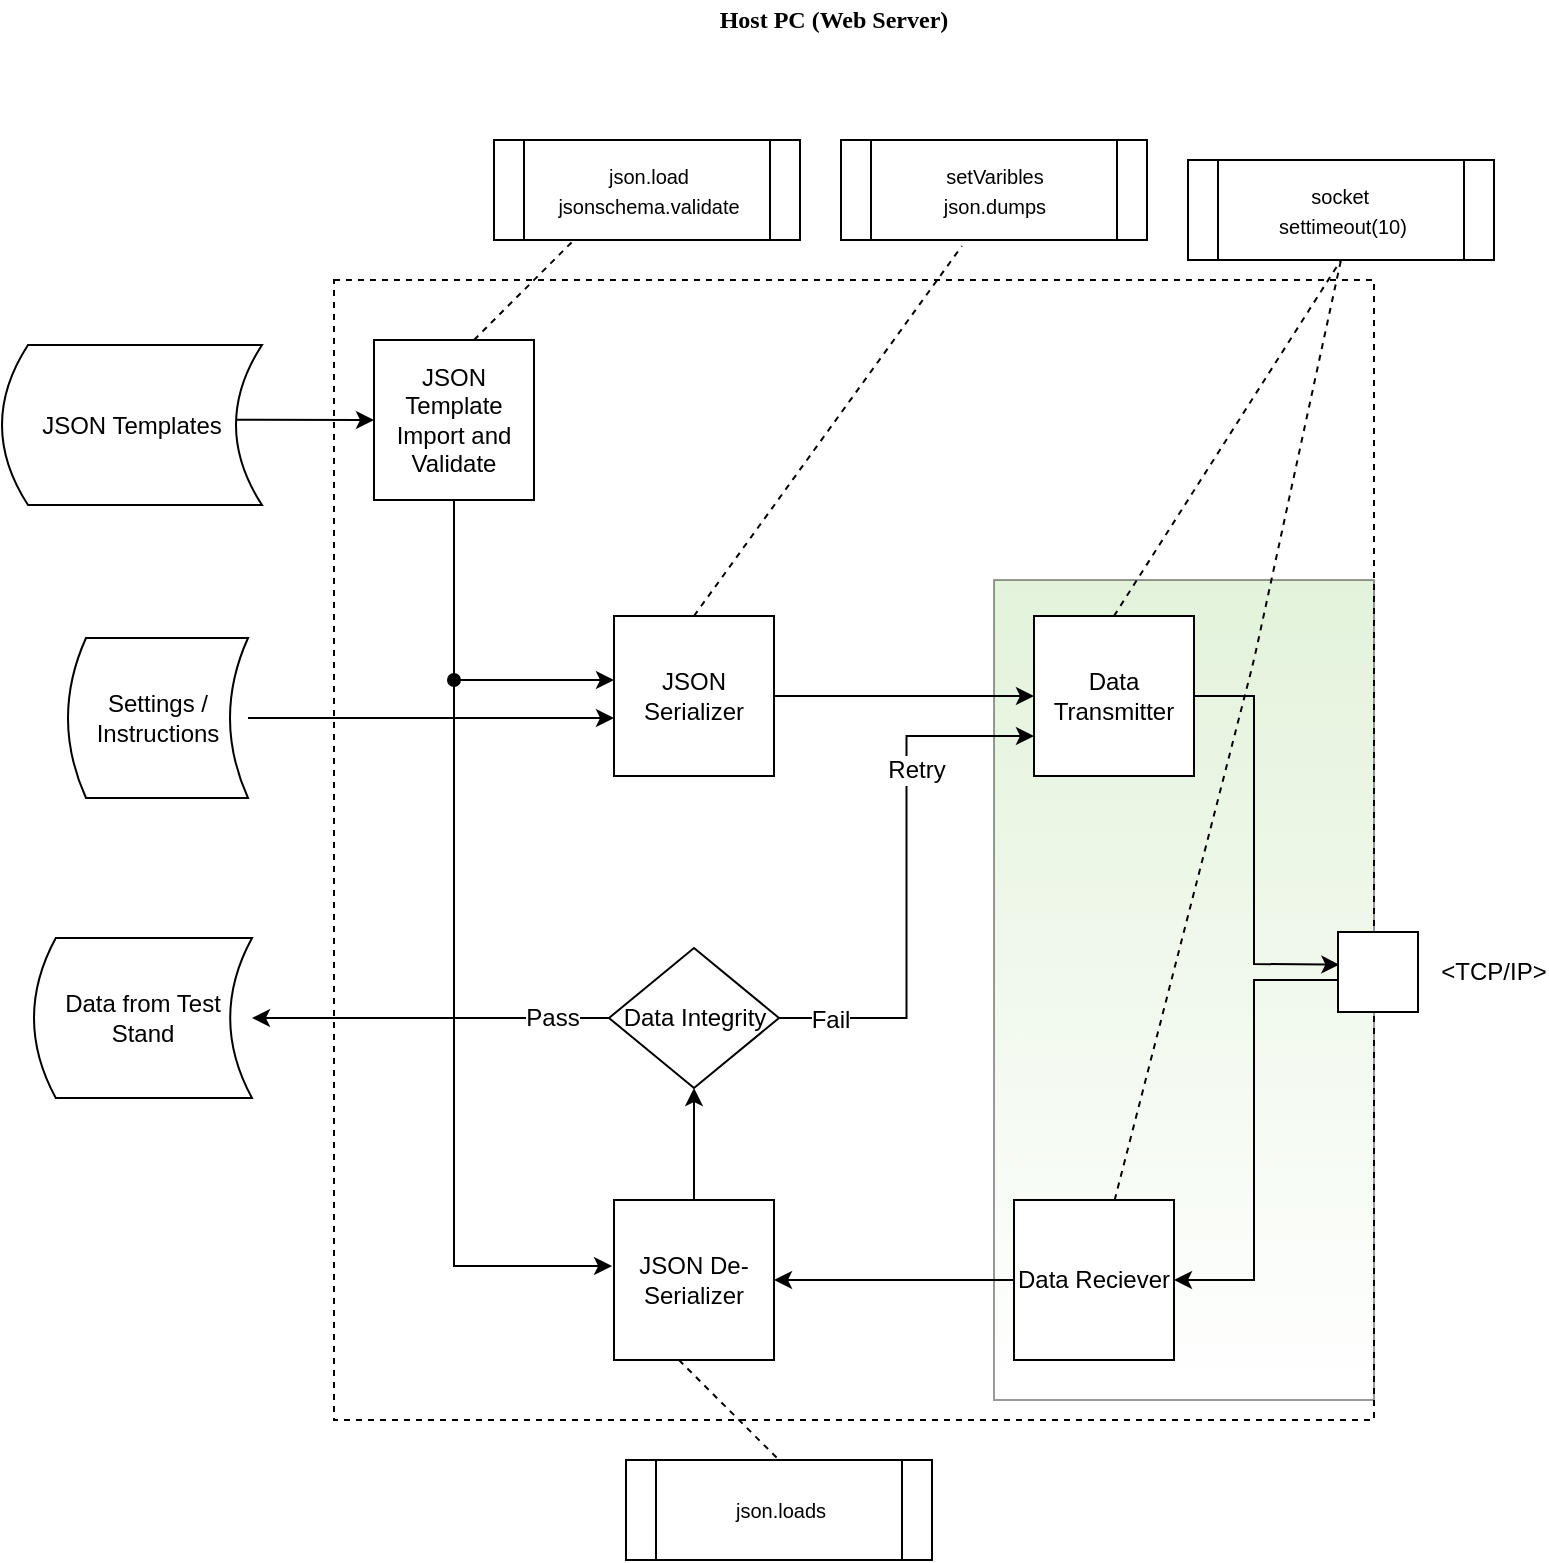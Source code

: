 <mxfile version="12.3.3" type="device" pages="1"><diagram id="F1RW3bviDtsD52dEprJM" name="Page-1"><mxGraphModel dx="1422" dy="745" grid="1" gridSize="10" guides="1" tooltips="1" connect="1" arrows="1" fold="1" page="1" pageScale="1" pageWidth="827" pageHeight="1169" math="0" shadow="0"><root><mxCell id="0"/><mxCell id="1" parent="0"/><mxCell id="mGMi1VC_vQ8NNQvStZvv-5" value="" style="rounded=0;whiteSpace=wrap;html=1;fillColor=#B9E0A5;gradientColor=#ffffff;opacity=40;" vertex="1" parent="1"><mxGeometry x="550" y="400" width="190" height="410" as="geometry"/></mxCell><mxCell id="36qOgvlnJTwaDn7Rj6xv-45" value="" style="rounded=0;whiteSpace=wrap;html=1;fontSize=12;fillColor=none;dashed=1;align=center;" parent="1" vertex="1"><mxGeometry x="220" y="250" width="520" height="570" as="geometry"/></mxCell><mxCell id="36qOgvlnJTwaDn7Rj6xv-28" style="edgeStyle=orthogonalEdgeStyle;rounded=0;orthogonalLoop=1;jettySize=auto;html=1;entryX=-0.012;entryY=0.413;entryDx=0;entryDy=0;entryPerimeter=0;fontSize=8;startArrow=oval;startFill=1;" parent="1" target="36qOgvlnJTwaDn7Rj6xv-9" edge="1"><mxGeometry relative="1" as="geometry"><mxPoint x="280" y="450" as="sourcePoint"/><Array as="points"><mxPoint x="280" y="743"/></Array></mxGeometry></mxCell><mxCell id="36qOgvlnJTwaDn7Rj6xv-4" value="JSON Templates" style="shape=dataStorage;whiteSpace=wrap;html=1;" parent="1" vertex="1"><mxGeometry x="54" y="282.5" width="130" height="80" as="geometry"/></mxCell><mxCell id="36qOgvlnJTwaDn7Rj6xv-17" style="edgeStyle=orthogonalEdgeStyle;rounded=0;orthogonalLoop=1;jettySize=auto;html=1;" parent="1" source="36qOgvlnJTwaDn7Rj6xv-6" target="36qOgvlnJTwaDn7Rj6xv-7" edge="1"><mxGeometry relative="1" as="geometry"/></mxCell><mxCell id="36qOgvlnJTwaDn7Rj6xv-6" value="JSON Serializer" style="whiteSpace=wrap;html=1;aspect=fixed;" parent="1" vertex="1"><mxGeometry x="360" y="418" width="80" height="80" as="geometry"/></mxCell><mxCell id="36qOgvlnJTwaDn7Rj6xv-7" value="Data Transmitter" style="whiteSpace=wrap;html=1;aspect=fixed;" parent="1" vertex="1"><mxGeometry x="570" y="418" width="80" height="80" as="geometry"/></mxCell><mxCell id="36qOgvlnJTwaDn7Rj6xv-19" style="edgeStyle=orthogonalEdgeStyle;rounded=0;orthogonalLoop=1;jettySize=auto;html=1;exitX=0;exitY=0.5;exitDx=0;exitDy=0;entryX=1;entryY=0.5;entryDx=0;entryDy=0;fontSize=8;" parent="1" source="36qOgvlnJTwaDn7Rj6xv-8" target="36qOgvlnJTwaDn7Rj6xv-9" edge="1"><mxGeometry relative="1" as="geometry"/></mxCell><mxCell id="36qOgvlnJTwaDn7Rj6xv-8" value="Data Reciever" style="whiteSpace=wrap;html=1;aspect=fixed;" parent="1" vertex="1"><mxGeometry x="560" y="710" width="80" height="80" as="geometry"/></mxCell><mxCell id="36qOgvlnJTwaDn7Rj6xv-9" value="JSON De-Serializer" style="whiteSpace=wrap;html=1;aspect=fixed;" parent="1" vertex="1"><mxGeometry x="360" y="710" width="80" height="80" as="geometry"/></mxCell><mxCell id="36qOgvlnJTwaDn7Rj6xv-15" style="edgeStyle=orthogonalEdgeStyle;rounded=0;orthogonalLoop=1;jettySize=auto;html=1;" parent="1" source="36qOgvlnJTwaDn7Rj6xv-10" target="36qOgvlnJTwaDn7Rj6xv-6" edge="1"><mxGeometry relative="1" as="geometry"><mxPoint x="359" y="469" as="targetPoint"/><Array as="points"><mxPoint x="314" y="469"/><mxPoint x="314" y="469"/></Array></mxGeometry></mxCell><mxCell id="36qOgvlnJTwaDn7Rj6xv-10" value="Settings / Instructions" style="shape=dataStorage;whiteSpace=wrap;html=1;" parent="1" vertex="1"><mxGeometry x="87" y="429" width="90" height="80" as="geometry"/></mxCell><mxCell id="36qOgvlnJTwaDn7Rj6xv-21" style="edgeStyle=orthogonalEdgeStyle;rounded=0;orthogonalLoop=1;jettySize=auto;html=1;fontSize=8;entryX=1;entryY=0.5;entryDx=0;entryDy=0;" parent="1" source="36qOgvlnJTwaDn7Rj6xv-20" target="36qOgvlnJTwaDn7Rj6xv-8" edge="1"><mxGeometry relative="1" as="geometry"><Array as="points"><mxPoint x="680" y="600"/><mxPoint x="680" y="750"/></Array></mxGeometry></mxCell><mxCell id="36qOgvlnJTwaDn7Rj6xv-20" value="" style="whiteSpace=wrap;html=1;aspect=fixed;fontSize=8;" parent="1" vertex="1"><mxGeometry x="722" y="576" width="40" height="40" as="geometry"/></mxCell><mxCell id="36qOgvlnJTwaDn7Rj6xv-27" value="Data from Test Stand" style="shape=dataStorage;whiteSpace=wrap;html=1;" parent="1" vertex="1"><mxGeometry x="70" y="579" width="109" height="80" as="geometry"/></mxCell><mxCell id="36qOgvlnJTwaDn7Rj6xv-32" style="edgeStyle=orthogonalEdgeStyle;rounded=0;orthogonalLoop=1;jettySize=auto;html=1;entryX=0;entryY=0.75;entryDx=0;entryDy=0;fontSize=12;" parent="1" source="36qOgvlnJTwaDn7Rj6xv-30" target="36qOgvlnJTwaDn7Rj6xv-7" edge="1"><mxGeometry relative="1" as="geometry"/></mxCell><mxCell id="36qOgvlnJTwaDn7Rj6xv-33" value="Fail" style="text;html=1;align=center;verticalAlign=middle;resizable=0;points=[];;labelBackgroundColor=#ffffff;fontSize=12;" parent="36qOgvlnJTwaDn7Rj6xv-32" vertex="1" connectable="0"><mxGeometry x="-0.634" y="-3" relative="1" as="geometry"><mxPoint x="-23.5" y="-2" as="offset"/></mxGeometry></mxCell><mxCell id="36qOgvlnJTwaDn7Rj6xv-40" value="Retry" style="text;html=1;align=center;verticalAlign=middle;resizable=0;points=[];;labelBackgroundColor=#ffffff;fontSize=12;" parent="36qOgvlnJTwaDn7Rj6xv-32" vertex="1" connectable="0"><mxGeometry x="0.404" y="-4" relative="1" as="geometry"><mxPoint as="offset"/></mxGeometry></mxCell><mxCell id="36qOgvlnJTwaDn7Rj6xv-35" style="edgeStyle=orthogonalEdgeStyle;rounded=0;orthogonalLoop=1;jettySize=auto;html=1;entryX=1;entryY=0.5;entryDx=0;entryDy=0;fontSize=12;" parent="1" source="36qOgvlnJTwaDn7Rj6xv-30" target="36qOgvlnJTwaDn7Rj6xv-27" edge="1"><mxGeometry relative="1" as="geometry"/></mxCell><mxCell id="36qOgvlnJTwaDn7Rj6xv-36" value="Pass" style="text;html=1;align=center;verticalAlign=middle;resizable=0;points=[];;labelBackgroundColor=#ffffff;fontSize=12;" parent="36qOgvlnJTwaDn7Rj6xv-35" vertex="1" connectable="0"><mxGeometry x="-0.367" y="-1" relative="1" as="geometry"><mxPoint x="27.5" y="1" as="offset"/></mxGeometry></mxCell><mxCell id="36qOgvlnJTwaDn7Rj6xv-30" value="Data Integrity" style="rhombus;whiteSpace=wrap;html=1;fontSize=12;" parent="1" vertex="1"><mxGeometry x="357.5" y="584" width="85" height="70" as="geometry"/></mxCell><mxCell id="36qOgvlnJTwaDn7Rj6xv-34" value="" style="endArrow=classic;html=1;fontSize=12;exitX=0.5;exitY=0;exitDx=0;exitDy=0;" parent="1" source="36qOgvlnJTwaDn7Rj6xv-9" target="36qOgvlnJTwaDn7Rj6xv-30" edge="1"><mxGeometry width="50" height="50" relative="1" as="geometry"><mxPoint x="460" y="710" as="sourcePoint"/><mxPoint x="460" y="610" as="targetPoint"/></mxGeometry></mxCell><mxCell id="36qOgvlnJTwaDn7Rj6xv-37" value="&amp;lt;TCP/IP&amp;gt;" style="text;html=1;strokeColor=none;fillColor=none;align=center;verticalAlign=middle;whiteSpace=wrap;rounded=0;fontSize=12;" parent="1" vertex="1"><mxGeometry x="780" y="586" width="40" height="20" as="geometry"/></mxCell><mxCell id="36qOgvlnJTwaDn7Rj6xv-42" value="" style="endArrow=none;dashed=1;html=1;fontSize=12;exitX=0.5;exitY=0;exitDx=0;exitDy=0;entryX=0.5;entryY=1;entryDx=0;entryDy=0;" parent="1" source="36qOgvlnJTwaDn7Rj6xv-7" target="mGMi1VC_vQ8NNQvStZvv-1" edge="1"><mxGeometry width="50" height="50" relative="1" as="geometry"><mxPoint x="690" y="410" as="sourcePoint"/><mxPoint x="635" y="380" as="targetPoint"/></mxGeometry></mxCell><mxCell id="36qOgvlnJTwaDn7Rj6xv-50" value="&lt;span style=&quot;text-align: left ; background-color: rgb(255 , 255 , 255)&quot;&gt;&lt;b&gt;&lt;font face=&quot;Verdana&quot;&gt;Host PC (Web Server)&lt;/font&gt;&lt;/b&gt;&lt;/span&gt;" style="text;html=1;strokeColor=none;fillColor=none;align=center;verticalAlign=middle;whiteSpace=wrap;rounded=0;dashed=1;fontSize=12;" parent="1" vertex="1"><mxGeometry x="210" y="110" width="520" height="20" as="geometry"/></mxCell><mxCell id="36qOgvlnJTwaDn7Rj6xv-1" value="JSON Template Import and Validate" style="whiteSpace=wrap;html=1;aspect=fixed;" parent="1" vertex="1"><mxGeometry x="240" y="280" width="80" height="80" as="geometry"/></mxCell><mxCell id="36qOgvlnJTwaDn7Rj6xv-55" value="" style="endArrow=classic;html=1;fontSize=12;exitX=0.5;exitY=1;exitDx=0;exitDy=0;rounded=0;" parent="1" source="36qOgvlnJTwaDn7Rj6xv-1" edge="1"><mxGeometry width="50" height="50" relative="1" as="geometry"><mxPoint x="300" y="430" as="sourcePoint"/><mxPoint x="360" y="450" as="targetPoint"/><Array as="points"><mxPoint x="280" y="450"/></Array></mxGeometry></mxCell><mxCell id="36qOgvlnJTwaDn7Rj6xv-56" value="" style="endArrow=classic;html=1;fontSize=12;entryX=0;entryY=0.5;entryDx=0;entryDy=0;exitX=0.904;exitY=0.467;exitDx=0;exitDy=0;exitPerimeter=0;" parent="1" source="36qOgvlnJTwaDn7Rj6xv-4" target="36qOgvlnJTwaDn7Rj6xv-1" edge="1"><mxGeometry width="50" height="50" relative="1" as="geometry"><mxPoint x="180" y="350" as="sourcePoint"/><mxPoint x="230" y="300" as="targetPoint"/></mxGeometry></mxCell><mxCell id="36qOgvlnJTwaDn7Rj6xv-58" value="" style="endArrow=classic;html=1;fontSize=12;entryX=0.017;entryY=0.408;entryDx=0;entryDy=0;entryPerimeter=0;exitX=1;exitY=0.5;exitDx=0;exitDy=0;rounded=0;" parent="1" source="36qOgvlnJTwaDn7Rj6xv-7" target="36qOgvlnJTwaDn7Rj6xv-20" edge="1"><mxGeometry width="50" height="50" relative="1" as="geometry"><mxPoint x="660" y="570" as="sourcePoint"/><mxPoint x="710" y="520" as="targetPoint"/><Array as="points"><mxPoint x="680" y="458"/><mxPoint x="680" y="592"/></Array></mxGeometry></mxCell><mxCell id="YBSyOmg5kYfR4lOutGaG-2" value="&lt;font style=&quot;font-size: 10px&quot;&gt;json.load&lt;br&gt;jsonschema.validate&lt;/font&gt;" style="shape=process;whiteSpace=wrap;html=1;backgroundOutline=1;fontSize=12;" parent="1" vertex="1"><mxGeometry x="300" y="180" width="153" height="50" as="geometry"/></mxCell><mxCell id="YBSyOmg5kYfR4lOutGaG-3" value="" style="endArrow=none;dashed=1;html=1;" parent="1" edge="1"><mxGeometry width="50" height="50" relative="1" as="geometry"><mxPoint x="290" y="280" as="sourcePoint"/><mxPoint x="340" y="230" as="targetPoint"/></mxGeometry></mxCell><mxCell id="YBSyOmg5kYfR4lOutGaG-4" value="&lt;font style=&quot;font-size: 10px&quot;&gt;setVaribles&lt;br&gt;json.dumps&lt;/font&gt;" style="shape=process;whiteSpace=wrap;html=1;backgroundOutline=1;fontSize=12;" parent="1" vertex="1"><mxGeometry x="473.5" y="180" width="153" height="50" as="geometry"/></mxCell><mxCell id="YBSyOmg5kYfR4lOutGaG-5" value="" style="endArrow=none;dashed=1;html=1;entryX=0.395;entryY=1.06;entryDx=0;entryDy=0;entryPerimeter=0;" parent="1" edge="1" target="YBSyOmg5kYfR4lOutGaG-4"><mxGeometry width="50" height="50" relative="1" as="geometry"><mxPoint x="400" y="418" as="sourcePoint"/><mxPoint x="450" y="368" as="targetPoint"/></mxGeometry></mxCell><mxCell id="YBSyOmg5kYfR4lOutGaG-6" value="&lt;font style=&quot;font-size: 10px&quot;&gt;json.loads&lt;/font&gt;" style="shape=process;whiteSpace=wrap;html=1;backgroundOutline=1;fontSize=12;" parent="1" vertex="1"><mxGeometry x="366" y="840" width="153" height="50" as="geometry"/></mxCell><mxCell id="YBSyOmg5kYfR4lOutGaG-7" value="" style="endArrow=none;dashed=1;html=1;entryX=0.5;entryY=0;entryDx=0;entryDy=0;exitX=0.406;exitY=1;exitDx=0;exitDy=0;exitPerimeter=0;" parent="1" source="36qOgvlnJTwaDn7Rj6xv-9" target="YBSyOmg5kYfR4lOutGaG-6" edge="1"><mxGeometry width="50" height="50" relative="1" as="geometry"><mxPoint x="392.5" y="940" as="sourcePoint"/><mxPoint x="442.5" y="890" as="targetPoint"/></mxGeometry></mxCell><mxCell id="mGMi1VC_vQ8NNQvStZvv-1" value="&lt;span style=&quot;font-size: 10px&quot;&gt;socket&amp;nbsp;&lt;br&gt;settimeout(10)&lt;br&gt;&lt;/span&gt;" style="shape=process;whiteSpace=wrap;html=1;backgroundOutline=1;fontSize=12;" vertex="1" parent="1"><mxGeometry x="647" y="190" width="153" height="50" as="geometry"/></mxCell><mxCell id="mGMi1VC_vQ8NNQvStZvv-6" value="" style="endArrow=none;dashed=1;html=1;fontSize=12;entryX=0.5;entryY=1;entryDx=0;entryDy=0;" edge="1" parent="1" source="36qOgvlnJTwaDn7Rj6xv-8" target="mGMi1VC_vQ8NNQvStZvv-1"><mxGeometry width="50" height="50" relative="1" as="geometry"><mxPoint x="620" y="428" as="sourcePoint"/><mxPoint x="645" y="390" as="targetPoint"/><Array as="points"><mxPoint x="680" y="440"/></Array></mxGeometry></mxCell></root></mxGraphModel></diagram></mxfile>